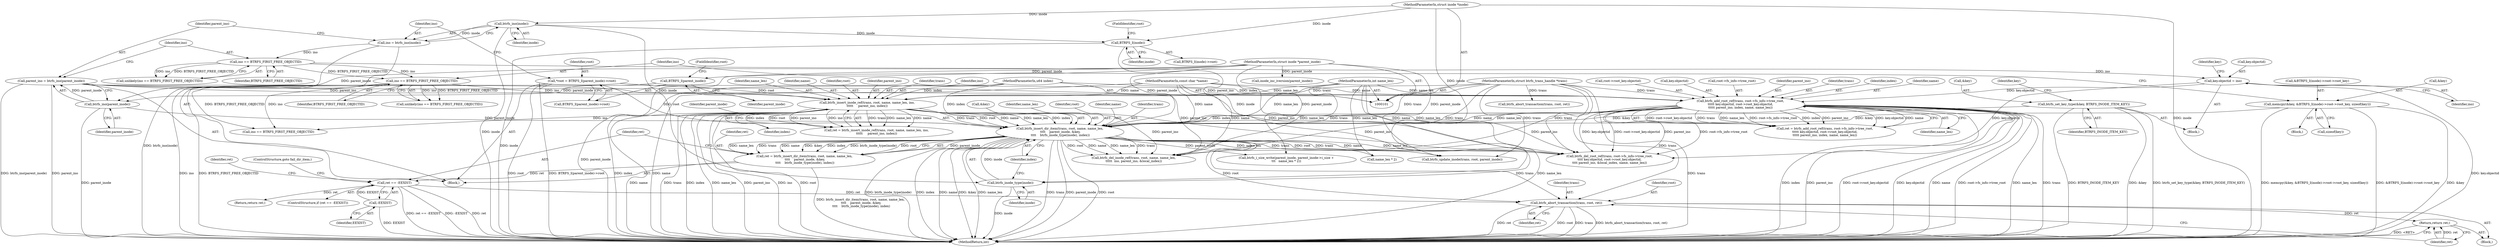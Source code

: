 digraph "0_linux_9c52057c698fb96f8f07e7a4bcf4801a092bda89@pointer" {
"1000234" [label="(Call,btrfs_abort_transaction(trans, root, ret))"];
"1000213" [label="(Call,btrfs_insert_dir_item(trans, root, name, name_len,\n \t\t\t\t    parent_inode, &key,\n \t\t\t\t    btrfs_inode_type(inode), index))"];
"1000199" [label="(Call,btrfs_insert_inode_ref(trans, root, name, name_len, ino,\n\t\t\t\t\t     parent_ino, index))"];
"1000102" [label="(MethodParameterIn,struct btrfs_trans_handle *trans)"];
"1000116" [label="(Call,*root = BTRFS_I(parent_inode)->root)"];
"1000105" [label="(MethodParameterIn,const char *name)"];
"1000106" [label="(MethodParameterIn,int name_len)"];
"1000168" [label="(Call,ino == BTRFS_FIRST_FREE_OBJECTID)"];
"1000134" [label="(Call,ino == BTRFS_FIRST_FREE_OBJECTID)"];
"1000123" [label="(Call,ino = btrfs_ino(inode))"];
"1000125" [label="(Call,btrfs_ino(inode))"];
"1000104" [label="(MethodParameterIn,struct inode *inode)"];
"1000128" [label="(Call,parent_ino = btrfs_ino(parent_inode))"];
"1000130" [label="(Call,btrfs_ino(parent_inode))"];
"1000119" [label="(Call,BTRFS_I(parent_inode))"];
"1000103" [label="(MethodParameterIn,struct inode *parent_inode)"];
"1000108" [label="(MethodParameterIn,u64 index)"];
"1000174" [label="(Call,btrfs_add_root_ref(trans, root->fs_info->tree_root,\n\t\t\t\t\t key.objectid, root->root_key.objectid,\n\t\t\t\t\t parent_ino, index, name, name_len))"];
"1000152" [label="(Call,key.objectid = ino)"];
"1000138" [label="(Call,memcpy(&key, &BTRFS_I(inode)->root->root_key, sizeof(key)))"];
"1000157" [label="(Call,btrfs_set_key_type(&key, BTRFS_INODE_ITEM_KEY))"];
"1000221" [label="(Call,btrfs_inode_type(inode))"];
"1000144" [label="(Call,BTRFS_I(inode))"];
"1000225" [label="(Call,ret == -EEXIST)"];
"1000211" [label="(Call,ret = btrfs_insert_dir_item(trans, root, name, name_len,\n \t\t\t\t    parent_inode, &key,\n \t\t\t\t    btrfs_inode_type(inode), index))"];
"1000227" [label="(Call,-EEXIST)"];
"1000238" [label="(Return,return ret;)"];
"1000128" [label="(Call,parent_ino = btrfs_ino(parent_inode))"];
"1000151" [label="(Block,)"];
"1000232" [label="(Identifier,ret)"];
"1000137" [label="(Block,)"];
"1000212" [label="(Identifier,ret)"];
"1000277" [label="(Call,ino == BTRFS_FIRST_FREE_OBJECTID)"];
"1000213" [label="(Call,btrfs_insert_dir_item(trans, root, name, name_len,\n \t\t\t\t    parent_inode, &key,\n \t\t\t\t    btrfs_inode_type(inode), index))"];
"1000117" [label="(Identifier,root)"];
"1000141" [label="(Call,&BTRFS_I(inode)->root->root_key)"];
"1000219" [label="(Call,&key)"];
"1000156" [label="(Identifier,ino)"];
"1000118" [label="(Call,BTRFS_I(parent_inode)->root)"];
"1000211" [label="(Call,ret = btrfs_insert_dir_item(trans, root, name, name_len,\n \t\t\t\t    parent_inode, &key,\n \t\t\t\t    btrfs_inode_type(inode), index))"];
"1000124" [label="(Identifier,ino)"];
"1000146" [label="(FieldIdentifier,root)"];
"1000217" [label="(Identifier,name_len)"];
"1000240" [label="(Call,btrfs_i_size_write(parent_inode, parent_inode->i_size +\n\t\t\t   name_len * 2))"];
"1000228" [label="(Identifier,EEXIST)"];
"1000233" [label="(Block,)"];
"1000116" [label="(Call,*root = BTRFS_I(parent_inode)->root)"];
"1000176" [label="(Call,root->fs_info->tree_root)"];
"1000313" [label="(Call,btrfs_del_inode_ref(trans, root, name, name_len,\n\t\t\t\t\t  ino, parent_ino, &local_index))"];
"1000170" [label="(Identifier,BTRFS_FIRST_FREE_OBJECTID)"];
"1000145" [label="(Identifier,inode)"];
"1000234" [label="(Call,btrfs_abort_transaction(trans, root, ret))"];
"1000236" [label="(Identifier,root)"];
"1000123" [label="(Call,ino = btrfs_ino(inode))"];
"1000227" [label="(Call,-EEXIST)"];
"1000144" [label="(Call,BTRFS_I(inode))"];
"1000126" [label="(Identifier,inode)"];
"1000143" [label="(Call,BTRFS_I(inode)->root)"];
"1000167" [label="(Call,unlikely(ino == BTRFS_FIRST_FREE_OBJECTID))"];
"1000215" [label="(Identifier,root)"];
"1000206" [label="(Identifier,index)"];
"1000205" [label="(Identifier,parent_ino)"];
"1000109" [label="(Block,)"];
"1000189" [label="(Identifier,parent_ino)"];
"1000120" [label="(Identifier,parent_inode)"];
"1000119" [label="(Call,BTRFS_I(parent_inode))"];
"1000136" [label="(Identifier,BTRFS_FIRST_FREE_OBJECTID)"];
"1000216" [label="(Identifier,name)"];
"1000169" [label="(Identifier,ino)"];
"1000160" [label="(Identifier,BTRFS_INODE_ITEM_KEY)"];
"1000200" [label="(Identifier,trans)"];
"1000168" [label="(Call,ino == BTRFS_FIRST_FREE_OBJECTID)"];
"1000102" [label="(MethodParameterIn,struct btrfs_trans_handle *trans)"];
"1000226" [label="(Identifier,ret)"];
"1000192" [label="(Identifier,name_len)"];
"1000285" [label="(Call,btrfs_del_root_ref(trans, root->fs_info->tree_root,\n\t\t\t\t key.objectid, root->root_key.objectid,\n\t\t\t\t parent_ino, &local_index, name, name_len))"];
"1000175" [label="(Identifier,trans)"];
"1000224" [label="(ControlStructure,if (ret == -EEXIST))"];
"1000130" [label="(Call,btrfs_ino(parent_inode))"];
"1000249" [label="(Call,inode_inc_iversion(parent_inode))"];
"1000222" [label="(Identifier,inode)"];
"1000157" [label="(Call,btrfs_set_key_type(&key, BTRFS_INODE_ITEM_KEY))"];
"1000104" [label="(MethodParameterIn,struct inode *inode)"];
"1000204" [label="(Identifier,ino)"];
"1000190" [label="(Identifier,index)"];
"1000148" [label="(Call,sizeof(key))"];
"1000108" [label="(MethodParameterIn,u64 index)"];
"1000153" [label="(Call,key.objectid)"];
"1000133" [label="(Call,unlikely(ino == BTRFS_FIRST_FREE_OBJECTID))"];
"1000131" [label="(Identifier,parent_inode)"];
"1000103" [label="(MethodParameterIn,struct inode *parent_inode)"];
"1000106" [label="(MethodParameterIn,int name_len)"];
"1000268" [label="(Call,btrfs_abort_transaction(trans, root, ret))"];
"1000134" [label="(Call,ino == BTRFS_FIRST_FREE_OBJECTID)"];
"1000174" [label="(Call,btrfs_add_root_ref(trans, root->fs_info->tree_root,\n\t\t\t\t\t key.objectid, root->root_key.objectid,\n\t\t\t\t\t parent_ino, index, name, name_len))"];
"1000152" [label="(Call,key.objectid = ino)"];
"1000105" [label="(MethodParameterIn,const char *name)"];
"1000158" [label="(Call,&key)"];
"1000262" [label="(Call,btrfs_update_inode(trans, root, parent_inode))"];
"1000121" [label="(FieldIdentifier,root)"];
"1000324" [label="(MethodReturn,int)"];
"1000197" [label="(Call,ret = btrfs_insert_inode_ref(trans, root, name, name_len, ino,\n\t\t\t\t\t     parent_ino, index))"];
"1000139" [label="(Call,&key)"];
"1000221" [label="(Call,btrfs_inode_type(inode))"];
"1000246" [label="(Call,name_len * 2)"];
"1000191" [label="(Identifier,name)"];
"1000223" [label="(Identifier,index)"];
"1000225" [label="(Call,ret == -EEXIST)"];
"1000184" [label="(Call,root->root_key.objectid)"];
"1000138" [label="(Call,memcpy(&key, &BTRFS_I(inode)->root->root_key, sizeof(key)))"];
"1000214" [label="(Identifier,trans)"];
"1000135" [label="(Identifier,ino)"];
"1000203" [label="(Identifier,name_len)"];
"1000237" [label="(Identifier,ret)"];
"1000129" [label="(Identifier,parent_ino)"];
"1000229" [label="(ControlStructure,goto fail_dir_item;)"];
"1000159" [label="(Identifier,key)"];
"1000125" [label="(Call,btrfs_ino(inode))"];
"1000163" [label="(Identifier,key)"];
"1000235" [label="(Identifier,trans)"];
"1000322" [label="(Return,return ret;)"];
"1000202" [label="(Identifier,name)"];
"1000238" [label="(Return,return ret;)"];
"1000201" [label="(Identifier,root)"];
"1000218" [label="(Identifier,parent_inode)"];
"1000172" [label="(Call,ret = btrfs_add_root_ref(trans, root->fs_info->tree_root,\n\t\t\t\t\t key.objectid, root->root_key.objectid,\n\t\t\t\t\t parent_ino, index, name, name_len))"];
"1000199" [label="(Call,btrfs_insert_inode_ref(trans, root, name, name_len, ino,\n\t\t\t\t\t     parent_ino, index))"];
"1000239" [label="(Identifier,ret)"];
"1000181" [label="(Call,key.objectid)"];
"1000234" -> "1000233"  [label="AST: "];
"1000234" -> "1000237"  [label="CFG: "];
"1000235" -> "1000234"  [label="AST: "];
"1000236" -> "1000234"  [label="AST: "];
"1000237" -> "1000234"  [label="AST: "];
"1000239" -> "1000234"  [label="CFG: "];
"1000234" -> "1000324"  [label="DDG: ret"];
"1000234" -> "1000324"  [label="DDG: root"];
"1000234" -> "1000324"  [label="DDG: trans"];
"1000234" -> "1000324"  [label="DDG: btrfs_abort_transaction(trans, root, ret)"];
"1000213" -> "1000234"  [label="DDG: trans"];
"1000213" -> "1000234"  [label="DDG: root"];
"1000102" -> "1000234"  [label="DDG: trans"];
"1000225" -> "1000234"  [label="DDG: ret"];
"1000234" -> "1000238"  [label="DDG: ret"];
"1000213" -> "1000211"  [label="AST: "];
"1000213" -> "1000223"  [label="CFG: "];
"1000214" -> "1000213"  [label="AST: "];
"1000215" -> "1000213"  [label="AST: "];
"1000216" -> "1000213"  [label="AST: "];
"1000217" -> "1000213"  [label="AST: "];
"1000218" -> "1000213"  [label="AST: "];
"1000219" -> "1000213"  [label="AST: "];
"1000221" -> "1000213"  [label="AST: "];
"1000223" -> "1000213"  [label="AST: "];
"1000211" -> "1000213"  [label="CFG: "];
"1000213" -> "1000324"  [label="DDG: btrfs_inode_type(inode)"];
"1000213" -> "1000324"  [label="DDG: index"];
"1000213" -> "1000324"  [label="DDG: name"];
"1000213" -> "1000324"  [label="DDG: &key"];
"1000213" -> "1000324"  [label="DDG: name_len"];
"1000213" -> "1000324"  [label="DDG: trans"];
"1000213" -> "1000324"  [label="DDG: parent_inode"];
"1000213" -> "1000324"  [label="DDG: root"];
"1000213" -> "1000211"  [label="DDG: parent_inode"];
"1000213" -> "1000211"  [label="DDG: name_len"];
"1000213" -> "1000211"  [label="DDG: trans"];
"1000213" -> "1000211"  [label="DDG: name"];
"1000213" -> "1000211"  [label="DDG: &key"];
"1000213" -> "1000211"  [label="DDG: index"];
"1000213" -> "1000211"  [label="DDG: btrfs_inode_type(inode)"];
"1000213" -> "1000211"  [label="DDG: root"];
"1000199" -> "1000213"  [label="DDG: trans"];
"1000199" -> "1000213"  [label="DDG: root"];
"1000199" -> "1000213"  [label="DDG: name"];
"1000199" -> "1000213"  [label="DDG: name_len"];
"1000199" -> "1000213"  [label="DDG: index"];
"1000174" -> "1000213"  [label="DDG: trans"];
"1000174" -> "1000213"  [label="DDG: name"];
"1000174" -> "1000213"  [label="DDG: name_len"];
"1000174" -> "1000213"  [label="DDG: index"];
"1000102" -> "1000213"  [label="DDG: trans"];
"1000116" -> "1000213"  [label="DDG: root"];
"1000105" -> "1000213"  [label="DDG: name"];
"1000106" -> "1000213"  [label="DDG: name_len"];
"1000130" -> "1000213"  [label="DDG: parent_inode"];
"1000103" -> "1000213"  [label="DDG: parent_inode"];
"1000138" -> "1000213"  [label="DDG: &key"];
"1000157" -> "1000213"  [label="DDG: &key"];
"1000221" -> "1000213"  [label="DDG: inode"];
"1000108" -> "1000213"  [label="DDG: index"];
"1000213" -> "1000240"  [label="DDG: parent_inode"];
"1000213" -> "1000246"  [label="DDG: name_len"];
"1000213" -> "1000262"  [label="DDG: trans"];
"1000213" -> "1000262"  [label="DDG: root"];
"1000213" -> "1000285"  [label="DDG: trans"];
"1000213" -> "1000285"  [label="DDG: name"];
"1000213" -> "1000285"  [label="DDG: name_len"];
"1000213" -> "1000313"  [label="DDG: trans"];
"1000213" -> "1000313"  [label="DDG: root"];
"1000213" -> "1000313"  [label="DDG: name"];
"1000213" -> "1000313"  [label="DDG: name_len"];
"1000199" -> "1000197"  [label="AST: "];
"1000199" -> "1000206"  [label="CFG: "];
"1000200" -> "1000199"  [label="AST: "];
"1000201" -> "1000199"  [label="AST: "];
"1000202" -> "1000199"  [label="AST: "];
"1000203" -> "1000199"  [label="AST: "];
"1000204" -> "1000199"  [label="AST: "];
"1000205" -> "1000199"  [label="AST: "];
"1000206" -> "1000199"  [label="AST: "];
"1000197" -> "1000199"  [label="CFG: "];
"1000199" -> "1000324"  [label="DDG: root"];
"1000199" -> "1000324"  [label="DDG: trans"];
"1000199" -> "1000324"  [label="DDG: index"];
"1000199" -> "1000324"  [label="DDG: name_len"];
"1000199" -> "1000324"  [label="DDG: parent_ino"];
"1000199" -> "1000324"  [label="DDG: ino"];
"1000199" -> "1000324"  [label="DDG: name"];
"1000199" -> "1000197"  [label="DDG: trans"];
"1000199" -> "1000197"  [label="DDG: name_len"];
"1000199" -> "1000197"  [label="DDG: name"];
"1000199" -> "1000197"  [label="DDG: index"];
"1000199" -> "1000197"  [label="DDG: root"];
"1000199" -> "1000197"  [label="DDG: parent_ino"];
"1000199" -> "1000197"  [label="DDG: ino"];
"1000102" -> "1000199"  [label="DDG: trans"];
"1000116" -> "1000199"  [label="DDG: root"];
"1000105" -> "1000199"  [label="DDG: name"];
"1000106" -> "1000199"  [label="DDG: name_len"];
"1000168" -> "1000199"  [label="DDG: ino"];
"1000128" -> "1000199"  [label="DDG: parent_ino"];
"1000108" -> "1000199"  [label="DDG: index"];
"1000199" -> "1000277"  [label="DDG: ino"];
"1000199" -> "1000285"  [label="DDG: parent_ino"];
"1000199" -> "1000313"  [label="DDG: parent_ino"];
"1000102" -> "1000101"  [label="AST: "];
"1000102" -> "1000324"  [label="DDG: trans"];
"1000102" -> "1000174"  [label="DDG: trans"];
"1000102" -> "1000262"  [label="DDG: trans"];
"1000102" -> "1000268"  [label="DDG: trans"];
"1000102" -> "1000285"  [label="DDG: trans"];
"1000102" -> "1000313"  [label="DDG: trans"];
"1000116" -> "1000109"  [label="AST: "];
"1000116" -> "1000118"  [label="CFG: "];
"1000117" -> "1000116"  [label="AST: "];
"1000118" -> "1000116"  [label="AST: "];
"1000124" -> "1000116"  [label="CFG: "];
"1000116" -> "1000324"  [label="DDG: root"];
"1000116" -> "1000324"  [label="DDG: BTRFS_I(parent_inode)->root"];
"1000105" -> "1000101"  [label="AST: "];
"1000105" -> "1000324"  [label="DDG: name"];
"1000105" -> "1000174"  [label="DDG: name"];
"1000105" -> "1000285"  [label="DDG: name"];
"1000105" -> "1000313"  [label="DDG: name"];
"1000106" -> "1000101"  [label="AST: "];
"1000106" -> "1000324"  [label="DDG: name_len"];
"1000106" -> "1000174"  [label="DDG: name_len"];
"1000106" -> "1000246"  [label="DDG: name_len"];
"1000106" -> "1000285"  [label="DDG: name_len"];
"1000106" -> "1000313"  [label="DDG: name_len"];
"1000168" -> "1000167"  [label="AST: "];
"1000168" -> "1000170"  [label="CFG: "];
"1000169" -> "1000168"  [label="AST: "];
"1000170" -> "1000168"  [label="AST: "];
"1000167" -> "1000168"  [label="CFG: "];
"1000168" -> "1000324"  [label="DDG: ino"];
"1000168" -> "1000324"  [label="DDG: BTRFS_FIRST_FREE_OBJECTID"];
"1000168" -> "1000167"  [label="DDG: ino"];
"1000168" -> "1000167"  [label="DDG: BTRFS_FIRST_FREE_OBJECTID"];
"1000134" -> "1000168"  [label="DDG: ino"];
"1000134" -> "1000168"  [label="DDG: BTRFS_FIRST_FREE_OBJECTID"];
"1000168" -> "1000277"  [label="DDG: ino"];
"1000168" -> "1000277"  [label="DDG: BTRFS_FIRST_FREE_OBJECTID"];
"1000134" -> "1000133"  [label="AST: "];
"1000134" -> "1000136"  [label="CFG: "];
"1000135" -> "1000134"  [label="AST: "];
"1000136" -> "1000134"  [label="AST: "];
"1000133" -> "1000134"  [label="CFG: "];
"1000134" -> "1000133"  [label="DDG: ino"];
"1000134" -> "1000133"  [label="DDG: BTRFS_FIRST_FREE_OBJECTID"];
"1000123" -> "1000134"  [label="DDG: ino"];
"1000134" -> "1000152"  [label="DDG: ino"];
"1000123" -> "1000109"  [label="AST: "];
"1000123" -> "1000125"  [label="CFG: "];
"1000124" -> "1000123"  [label="AST: "];
"1000125" -> "1000123"  [label="AST: "];
"1000129" -> "1000123"  [label="CFG: "];
"1000123" -> "1000324"  [label="DDG: btrfs_ino(inode)"];
"1000125" -> "1000123"  [label="DDG: inode"];
"1000125" -> "1000126"  [label="CFG: "];
"1000126" -> "1000125"  [label="AST: "];
"1000125" -> "1000324"  [label="DDG: inode"];
"1000104" -> "1000125"  [label="DDG: inode"];
"1000125" -> "1000144"  [label="DDG: inode"];
"1000125" -> "1000221"  [label="DDG: inode"];
"1000104" -> "1000101"  [label="AST: "];
"1000104" -> "1000324"  [label="DDG: inode"];
"1000104" -> "1000144"  [label="DDG: inode"];
"1000104" -> "1000221"  [label="DDG: inode"];
"1000128" -> "1000109"  [label="AST: "];
"1000128" -> "1000130"  [label="CFG: "];
"1000129" -> "1000128"  [label="AST: "];
"1000130" -> "1000128"  [label="AST: "];
"1000135" -> "1000128"  [label="CFG: "];
"1000128" -> "1000324"  [label="DDG: btrfs_ino(parent_inode)"];
"1000128" -> "1000324"  [label="DDG: parent_ino"];
"1000130" -> "1000128"  [label="DDG: parent_inode"];
"1000128" -> "1000174"  [label="DDG: parent_ino"];
"1000128" -> "1000285"  [label="DDG: parent_ino"];
"1000128" -> "1000313"  [label="DDG: parent_ino"];
"1000130" -> "1000131"  [label="CFG: "];
"1000131" -> "1000130"  [label="AST: "];
"1000130" -> "1000324"  [label="DDG: parent_inode"];
"1000119" -> "1000130"  [label="DDG: parent_inode"];
"1000103" -> "1000130"  [label="DDG: parent_inode"];
"1000119" -> "1000118"  [label="AST: "];
"1000119" -> "1000120"  [label="CFG: "];
"1000120" -> "1000119"  [label="AST: "];
"1000121" -> "1000119"  [label="CFG: "];
"1000103" -> "1000119"  [label="DDG: parent_inode"];
"1000103" -> "1000101"  [label="AST: "];
"1000103" -> "1000324"  [label="DDG: parent_inode"];
"1000103" -> "1000240"  [label="DDG: parent_inode"];
"1000103" -> "1000249"  [label="DDG: parent_inode"];
"1000103" -> "1000262"  [label="DDG: parent_inode"];
"1000108" -> "1000101"  [label="AST: "];
"1000108" -> "1000324"  [label="DDG: index"];
"1000108" -> "1000174"  [label="DDG: index"];
"1000174" -> "1000172"  [label="AST: "];
"1000174" -> "1000192"  [label="CFG: "];
"1000175" -> "1000174"  [label="AST: "];
"1000176" -> "1000174"  [label="AST: "];
"1000181" -> "1000174"  [label="AST: "];
"1000184" -> "1000174"  [label="AST: "];
"1000189" -> "1000174"  [label="AST: "];
"1000190" -> "1000174"  [label="AST: "];
"1000191" -> "1000174"  [label="AST: "];
"1000192" -> "1000174"  [label="AST: "];
"1000172" -> "1000174"  [label="CFG: "];
"1000174" -> "1000324"  [label="DDG: index"];
"1000174" -> "1000324"  [label="DDG: parent_ino"];
"1000174" -> "1000324"  [label="DDG: root->root_key.objectid"];
"1000174" -> "1000324"  [label="DDG: key.objectid"];
"1000174" -> "1000324"  [label="DDG: name"];
"1000174" -> "1000324"  [label="DDG: root->fs_info->tree_root"];
"1000174" -> "1000324"  [label="DDG: name_len"];
"1000174" -> "1000324"  [label="DDG: trans"];
"1000174" -> "1000172"  [label="DDG: root->root_key.objectid"];
"1000174" -> "1000172"  [label="DDG: trans"];
"1000174" -> "1000172"  [label="DDG: name_len"];
"1000174" -> "1000172"  [label="DDG: root->fs_info->tree_root"];
"1000174" -> "1000172"  [label="DDG: index"];
"1000174" -> "1000172"  [label="DDG: parent_ino"];
"1000174" -> "1000172"  [label="DDG: key.objectid"];
"1000174" -> "1000172"  [label="DDG: name"];
"1000152" -> "1000174"  [label="DDG: key.objectid"];
"1000174" -> "1000285"  [label="DDG: root->fs_info->tree_root"];
"1000174" -> "1000285"  [label="DDG: key.objectid"];
"1000174" -> "1000285"  [label="DDG: root->root_key.objectid"];
"1000174" -> "1000285"  [label="DDG: parent_ino"];
"1000174" -> "1000313"  [label="DDG: parent_ino"];
"1000152" -> "1000151"  [label="AST: "];
"1000152" -> "1000156"  [label="CFG: "];
"1000153" -> "1000152"  [label="AST: "];
"1000156" -> "1000152"  [label="AST: "];
"1000159" -> "1000152"  [label="CFG: "];
"1000152" -> "1000324"  [label="DDG: key.objectid"];
"1000152" -> "1000285"  [label="DDG: key.objectid"];
"1000138" -> "1000137"  [label="AST: "];
"1000138" -> "1000148"  [label="CFG: "];
"1000139" -> "1000138"  [label="AST: "];
"1000141" -> "1000138"  [label="AST: "];
"1000148" -> "1000138"  [label="AST: "];
"1000169" -> "1000138"  [label="CFG: "];
"1000138" -> "1000324"  [label="DDG: &BTRFS_I(inode)->root->root_key"];
"1000138" -> "1000324"  [label="DDG: &key"];
"1000138" -> "1000324"  [label="DDG: memcpy(&key, &BTRFS_I(inode)->root->root_key, sizeof(key))"];
"1000157" -> "1000151"  [label="AST: "];
"1000157" -> "1000160"  [label="CFG: "];
"1000158" -> "1000157"  [label="AST: "];
"1000160" -> "1000157"  [label="AST: "];
"1000163" -> "1000157"  [label="CFG: "];
"1000157" -> "1000324"  [label="DDG: btrfs_set_key_type(&key, BTRFS_INODE_ITEM_KEY)"];
"1000157" -> "1000324"  [label="DDG: BTRFS_INODE_ITEM_KEY"];
"1000157" -> "1000324"  [label="DDG: &key"];
"1000221" -> "1000222"  [label="CFG: "];
"1000222" -> "1000221"  [label="AST: "];
"1000223" -> "1000221"  [label="CFG: "];
"1000221" -> "1000324"  [label="DDG: inode"];
"1000144" -> "1000221"  [label="DDG: inode"];
"1000144" -> "1000143"  [label="AST: "];
"1000144" -> "1000145"  [label="CFG: "];
"1000145" -> "1000144"  [label="AST: "];
"1000146" -> "1000144"  [label="CFG: "];
"1000144" -> "1000324"  [label="DDG: inode"];
"1000225" -> "1000224"  [label="AST: "];
"1000225" -> "1000227"  [label="CFG: "];
"1000226" -> "1000225"  [label="AST: "];
"1000227" -> "1000225"  [label="AST: "];
"1000229" -> "1000225"  [label="CFG: "];
"1000232" -> "1000225"  [label="CFG: "];
"1000225" -> "1000324"  [label="DDG: ret == -EEXIST"];
"1000225" -> "1000324"  [label="DDG: -EEXIST"];
"1000225" -> "1000324"  [label="DDG: ret"];
"1000211" -> "1000225"  [label="DDG: ret"];
"1000227" -> "1000225"  [label="DDG: EEXIST"];
"1000225" -> "1000322"  [label="DDG: ret"];
"1000211" -> "1000109"  [label="AST: "];
"1000212" -> "1000211"  [label="AST: "];
"1000226" -> "1000211"  [label="CFG: "];
"1000211" -> "1000324"  [label="DDG: btrfs_insert_dir_item(trans, root, name, name_len,\n \t\t\t\t    parent_inode, &key,\n \t\t\t\t    btrfs_inode_type(inode), index)"];
"1000227" -> "1000228"  [label="CFG: "];
"1000228" -> "1000227"  [label="AST: "];
"1000227" -> "1000324"  [label="DDG: EEXIST"];
"1000238" -> "1000233"  [label="AST: "];
"1000238" -> "1000239"  [label="CFG: "];
"1000239" -> "1000238"  [label="AST: "];
"1000324" -> "1000238"  [label="CFG: "];
"1000238" -> "1000324"  [label="DDG: <RET>"];
"1000239" -> "1000238"  [label="DDG: ret"];
}

